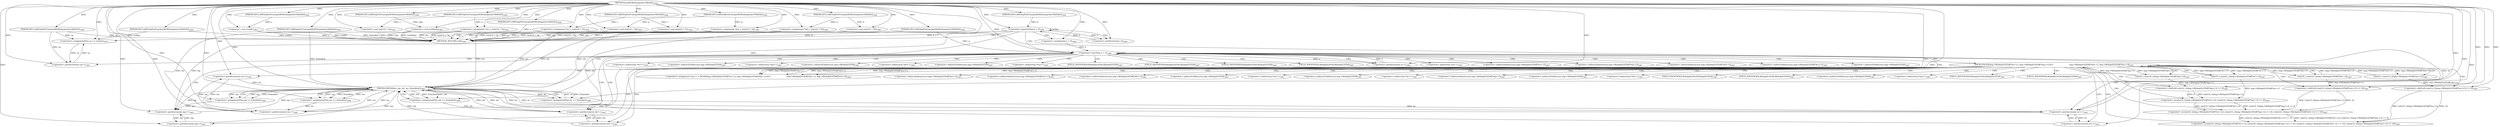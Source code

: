 digraph "putRGBAAseparate16bittile" {  
"54783" [label = <(METHOD,putRGBAAseparate16bittile)<SUB>1956</SUB>> ]
"54943" [label = <(METHOD_RETURN,void)<SUB>1956</SUB>> ]
"54784" [label = <(PARAM,DECLARESepPutFunc(putRGBAAseparate16bittile))<SUB>1956</SUB>> ]
"54785" [label = <(PARAM,DECLARESepPutFunc(putRGBAAseparate16bittile))<SUB>1956</SUB>> ]
"54786" [label = <(PARAM,DECLARESepPutFunc(putRGBAAseparate16bittile))<SUB>1956</SUB>> ]
"54787" [label = <(PARAM,DECLARESepPutFunc(putRGBAAseparate16bittile))<SUB>1956</SUB>> ]
"54788" [label = <(PARAM,DECLARESepPutFunc(putRGBAAseparate16bittile))<SUB>1956</SUB>> ]
"54789" [label = <(PARAM,DECLARESepPutFunc(putRGBAAseparate16bittile))<SUB>1956</SUB>> ]
"54790" [label = <(PARAM,DECLARESepPutFunc(putRGBAAseparate16bittile))<SUB>1956</SUB>> ]
"54791" [label = <(PARAM,DECLARESepPutFunc(putRGBAAseparate16bittile))<SUB>1956</SUB>> ]
"54792" [label = <(PARAM,DECLARESepPutFunc(putRGBAAseparate16bittile))<SUB>1956</SUB>> ]
"54793" [label = <(PARAM,DECLARESepPutFunc(putRGBAAseparate16bittile))<SUB>1956</SUB>> ]
"54794" [label = <(PARAM,DECLARESepPutFunc(putRGBAAseparate16bittile))<SUB>1956</SUB>> ]
"54795" [label = <(PARAM,DECLARESepPutFunc(putRGBAAseparate16bittile))<SUB>1956</SUB>> ]
"54798" [label = <(&lt;operator&gt;.assignment,*wr = (uint16_t *)r)<SUB>1958</SUB>> ]
"54804" [label = <(&lt;operator&gt;.assignment,*wg = (uint16_t *)g)<SUB>1959</SUB>> ]
"54810" [label = <(&lt;operator&gt;.assignment,*wb = (uint16_t *)b)<SUB>1960</SUB>> ]
"54816" [label = <(&lt;operator&gt;.assignment,*wa = (uint16_t *)a)<SUB>1961</SUB>> ]
"54821" [label = <(&lt;operator&gt;.cast,(void)img)<SUB>1962</SUB>> ]
"54824" [label = <(&lt;operator&gt;.cast,(void)y)<SUB>1963</SUB>> ]
"54829" [label = <(&lt;operator&gt;.greaterThan,h &gt; 0)<SUB>1964</SUB>> ]
"54832" [label = <(&lt;operator&gt;.preDecrement,--h)<SUB>1964</SUB>> ]
"54800" [label = <(&lt;operator&gt;.cast,(uint16_t *)r)<SUB>1958</SUB>> ]
"54806" [label = <(&lt;operator&gt;.cast,(uint16_t *)g)<SUB>1959</SUB>> ]
"54812" [label = <(&lt;operator&gt;.cast,(uint16_t *)b)<SUB>1960</SUB>> ]
"54818" [label = <(&lt;operator&gt;.cast,(uint16_t *)a)<SUB>1961</SUB>> ]
"54920" [label = <(SKEW4,SKEW4(wr, wg, wb, wa, fromskew))<SUB>1969</SUB>> ]
"54940" [label = <(&lt;operator&gt;.assignmentPlus,cp += toskew)<SUB>1970</SUB>> ]
"54840" [label = <(&lt;operator&gt;.lessThan,x &lt; w)<SUB>1966</SUB>> ]
"54843" [label = <(&lt;operator&gt;.postIncrement,x++)<SUB>1966</SUB>> ]
"54845" [label = <(&lt;operator&gt;.assignment,*cp++ = PACK4(img-&gt;Bitdepth16To8[*wr++], img-&gt;Bitdepth16To8[*wg++],\012                          img-&gt;Bitdepth16To8[*wb++], img-&gt;Bitdepth16To8[*wa++]))<SUB>1967</SUB>> ]
"54837" [label = <(&lt;operator&gt;.assignment,x = 0)<SUB>1966</SUB>> ]
"54849" [label = <(PACK4,PACK4(img-&gt;Bitdepth16To8[*wr++], img-&gt;Bitdepth16To8[*wg++],\012                          img-&gt;Bitdepth16To8[*wb++], img-&gt;Bitdepth16To8[*wa++]))<SUB>1967</SUB>> ]
"54928" [label = <(&lt;operator&gt;.assignmentPlus,wr += fromskew)<SUB>1969</SUB>> ]
"54931" [label = <(&lt;operator&gt;.assignmentPlus,wg += fromskew)<SUB>1969</SUB>> ]
"54934" [label = <(&lt;operator&gt;.assignmentPlus,wb += fromskew)<SUB>1969</SUB>> ]
"54937" [label = <(&lt;operator&gt;.assignmentPlus,wa += fromskew)<SUB>1969</SUB>> ]
"54847" [label = <(&lt;operator&gt;.postIncrement,cp++)<SUB>1967</SUB>> ]
"54879" [label = <(&lt;operator&gt;.or,(uint32_t)(img-&gt;Bitdepth16To8[*wr++]) | ((uint32_t)(img-&gt;Bitdepth16To8[*wg++]) &lt;&lt; 8) | ((uint32_t)(img-&gt;Bitdepth16To8[*wb++]) &lt;&lt; 16) | ((uint32_t)(img-&gt;Bitdepth16To8[*wa++]) &lt;&lt; 24))<SUB>1967</SUB>> ]
"54855" [label = <(&lt;operator&gt;.postIncrement,wr++)<SUB>1967</SUB>> ]
"54862" [label = <(&lt;operator&gt;.postIncrement,wg++)<SUB>1967</SUB>> ]
"54869" [label = <(&lt;operator&gt;.postIncrement,wb++)<SUB>1967</SUB>> ]
"54876" [label = <(&lt;operator&gt;.postIncrement,wa++)<SUB>1967</SUB>> ]
"54880" [label = <(&lt;operator&gt;.or,(uint32_t)(img-&gt;Bitdepth16To8[*wr++]) | ((uint32_t)(img-&gt;Bitdepth16To8[*wg++]) &lt;&lt; 8) | ((uint32_t)(img-&gt;Bitdepth16To8[*wb++]) &lt;&lt; 16))<SUB>1967</SUB>> ]
"54910" [label = <(&lt;operator&gt;.shiftLeft,(uint32_t)(img-&gt;Bitdepth16To8[*wa++]) &lt;&lt; 24)<SUB>1967</SUB>> ]
"54881" [label = <(&lt;operator&gt;.or,(uint32_t)(img-&gt;Bitdepth16To8[*wr++]) | ((uint32_t)(img-&gt;Bitdepth16To8[*wg++]) &lt;&lt; 8))<SUB>1967</SUB>> ]
"54900" [label = <(&lt;operator&gt;.shiftLeft,(uint32_t)(img-&gt;Bitdepth16To8[*wb++]) &lt;&lt; 16)<SUB>1967</SUB>> ]
"54911" [label = <(uint32_t,(uint32_t)(img-&gt;Bitdepth16To8[*wa++]))<SUB>1967</SUB>> ]
"54882" [label = <(uint32_t,(uint32_t)(img-&gt;Bitdepth16To8[*wr++]))<SUB>1967</SUB>> ]
"54890" [label = <(&lt;operator&gt;.shiftLeft,(uint32_t)(img-&gt;Bitdepth16To8[*wg++]) &lt;&lt; 8)<SUB>1967</SUB>> ]
"54901" [label = <(uint32_t,(uint32_t)(img-&gt;Bitdepth16To8[*wb++]))<SUB>1967</SUB>> ]
"54891" [label = <(uint32_t,(uint32_t)(img-&gt;Bitdepth16To8[*wg++]))<SUB>1967</SUB>> ]
"54917" [label = <(&lt;operator&gt;.postIncrement,wa++)<SUB>1967</SUB>> ]
"54888" [label = <(&lt;operator&gt;.postIncrement,wr++)<SUB>1967</SUB>> ]
"54907" [label = <(&lt;operator&gt;.postIncrement,wb++)<SUB>1967</SUB>> ]
"54897" [label = <(&lt;operator&gt;.postIncrement,wg++)<SUB>1967</SUB>> ]
"54846" [label = <(&lt;operator&gt;.indirection,*cp++)<SUB>1967</SUB>> ]
"54850" [label = <(&lt;operator&gt;.indirectIndexAccess,img-&gt;Bitdepth16To8[*wr++])<SUB>1967</SUB>> ]
"54857" [label = <(&lt;operator&gt;.indirectIndexAccess,img-&gt;Bitdepth16To8[*wg++])<SUB>1967</SUB>> ]
"54864" [label = <(&lt;operator&gt;.indirectIndexAccess,img-&gt;Bitdepth16To8[*wb++])<SUB>1967</SUB>> ]
"54871" [label = <(&lt;operator&gt;.indirectIndexAccess,img-&gt;Bitdepth16To8[*wa++])<SUB>1967</SUB>> ]
"54851" [label = <(&lt;operator&gt;.indirectFieldAccess,img-&gt;Bitdepth16To8)<SUB>1967</SUB>> ]
"54854" [label = <(&lt;operator&gt;.indirection,*wr++)<SUB>1967</SUB>> ]
"54858" [label = <(&lt;operator&gt;.indirectFieldAccess,img-&gt;Bitdepth16To8)<SUB>1967</SUB>> ]
"54861" [label = <(&lt;operator&gt;.indirection,*wg++)<SUB>1967</SUB>> ]
"54865" [label = <(&lt;operator&gt;.indirectFieldAccess,img-&gt;Bitdepth16To8)<SUB>1967</SUB>> ]
"54868" [label = <(&lt;operator&gt;.indirection,*wb++)<SUB>1967</SUB>> ]
"54872" [label = <(&lt;operator&gt;.indirectFieldAccess,img-&gt;Bitdepth16To8)<SUB>1967</SUB>> ]
"54875" [label = <(&lt;operator&gt;.indirection,*wa++)<SUB>1967</SUB>> ]
"54853" [label = <(FIELD_IDENTIFIER,Bitdepth16To8,Bitdepth16To8)<SUB>1967</SUB>> ]
"54860" [label = <(FIELD_IDENTIFIER,Bitdepth16To8,Bitdepth16To8)<SUB>1967</SUB>> ]
"54867" [label = <(FIELD_IDENTIFIER,Bitdepth16To8,Bitdepth16To8)<SUB>1967</SUB>> ]
"54874" [label = <(FIELD_IDENTIFIER,Bitdepth16To8,Bitdepth16To8)<SUB>1967</SUB>> ]
"54912" [label = <(&lt;operator&gt;.indirectIndexAccess,img-&gt;Bitdepth16To8[*wa++])<SUB>1967</SUB>> ]
"54883" [label = <(&lt;operator&gt;.indirectIndexAccess,img-&gt;Bitdepth16To8[*wr++])<SUB>1967</SUB>> ]
"54902" [label = <(&lt;operator&gt;.indirectIndexAccess,img-&gt;Bitdepth16To8[*wb++])<SUB>1967</SUB>> ]
"54913" [label = <(&lt;operator&gt;.indirectFieldAccess,img-&gt;Bitdepth16To8)<SUB>1967</SUB>> ]
"54916" [label = <(&lt;operator&gt;.indirection,*wa++)<SUB>1967</SUB>> ]
"54884" [label = <(&lt;operator&gt;.indirectFieldAccess,img-&gt;Bitdepth16To8)<SUB>1967</SUB>> ]
"54887" [label = <(&lt;operator&gt;.indirection,*wr++)<SUB>1967</SUB>> ]
"54892" [label = <(&lt;operator&gt;.indirectIndexAccess,img-&gt;Bitdepth16To8[*wg++])<SUB>1967</SUB>> ]
"54903" [label = <(&lt;operator&gt;.indirectFieldAccess,img-&gt;Bitdepth16To8)<SUB>1967</SUB>> ]
"54906" [label = <(&lt;operator&gt;.indirection,*wb++)<SUB>1967</SUB>> ]
"54915" [label = <(FIELD_IDENTIFIER,Bitdepth16To8,Bitdepth16To8)<SUB>1967</SUB>> ]
"54886" [label = <(FIELD_IDENTIFIER,Bitdepth16To8,Bitdepth16To8)<SUB>1967</SUB>> ]
"54893" [label = <(&lt;operator&gt;.indirectFieldAccess,img-&gt;Bitdepth16To8)<SUB>1967</SUB>> ]
"54896" [label = <(&lt;operator&gt;.indirection,*wg++)<SUB>1967</SUB>> ]
"54905" [label = <(FIELD_IDENTIFIER,Bitdepth16To8,Bitdepth16To8)<SUB>1967</SUB>> ]
"54895" [label = <(FIELD_IDENTIFIER,Bitdepth16To8,Bitdepth16To8)<SUB>1967</SUB>> ]
  "54785" -> "54943"  [ label = "DDG: cp"] 
  "54786" -> "54943"  [ label = "DDG: x"] 
  "54788" -> "54943"  [ label = "DDG: w"] 
  "54790" -> "54943"  [ label = "DDG: fromskew"] 
  "54791" -> "54943"  [ label = "DDG: toskew"] 
  "54798" -> "54943"  [ label = "DDG: wr"] 
  "54800" -> "54943"  [ label = "DDG: r"] 
  "54798" -> "54943"  [ label = "DDG: (uint16_t *)r"] 
  "54804" -> "54943"  [ label = "DDG: wg"] 
  "54806" -> "54943"  [ label = "DDG: g"] 
  "54804" -> "54943"  [ label = "DDG: (uint16_t *)g"] 
  "54810" -> "54943"  [ label = "DDG: wb"] 
  "54812" -> "54943"  [ label = "DDG: b"] 
  "54810" -> "54943"  [ label = "DDG: (uint16_t *)b"] 
  "54816" -> "54943"  [ label = "DDG: wa"] 
  "54818" -> "54943"  [ label = "DDG: a"] 
  "54816" -> "54943"  [ label = "DDG: (uint16_t *)a"] 
  "54821" -> "54943"  [ label = "DDG: img"] 
  "54821" -> "54943"  [ label = "DDG: (void)img"] 
  "54824" -> "54943"  [ label = "DDG: y"] 
  "54824" -> "54943"  [ label = "DDG: (void)y"] 
  "54829" -> "54943"  [ label = "DDG: h"] 
  "54829" -> "54943"  [ label = "DDG: h &gt; 0"] 
  "54783" -> "54784"  [ label = "DDG: "] 
  "54783" -> "54785"  [ label = "DDG: "] 
  "54783" -> "54786"  [ label = "DDG: "] 
  "54783" -> "54787"  [ label = "DDG: "] 
  "54783" -> "54788"  [ label = "DDG: "] 
  "54783" -> "54789"  [ label = "DDG: "] 
  "54783" -> "54790"  [ label = "DDG: "] 
  "54783" -> "54791"  [ label = "DDG: "] 
  "54783" -> "54792"  [ label = "DDG: "] 
  "54783" -> "54793"  [ label = "DDG: "] 
  "54783" -> "54794"  [ label = "DDG: "] 
  "54783" -> "54795"  [ label = "DDG: "] 
  "54792" -> "54798"  [ label = "DDG: r"] 
  "54783" -> "54798"  [ label = "DDG: "] 
  "54793" -> "54804"  [ label = "DDG: g"] 
  "54783" -> "54804"  [ label = "DDG: "] 
  "54794" -> "54810"  [ label = "DDG: b"] 
  "54783" -> "54810"  [ label = "DDG: "] 
  "54795" -> "54816"  [ label = "DDG: a"] 
  "54783" -> "54816"  [ label = "DDG: "] 
  "54784" -> "54821"  [ label = "DDG: img"] 
  "54783" -> "54821"  [ label = "DDG: "] 
  "54787" -> "54824"  [ label = "DDG: y"] 
  "54783" -> "54824"  [ label = "DDG: "] 
  "54792" -> "54800"  [ label = "DDG: r"] 
  "54783" -> "54800"  [ label = "DDG: "] 
  "54793" -> "54806"  [ label = "DDG: g"] 
  "54783" -> "54806"  [ label = "DDG: "] 
  "54794" -> "54812"  [ label = "DDG: b"] 
  "54783" -> "54812"  [ label = "DDG: "] 
  "54795" -> "54818"  [ label = "DDG: a"] 
  "54783" -> "54818"  [ label = "DDG: "] 
  "54832" -> "54829"  [ label = "DDG: h"] 
  "54789" -> "54829"  [ label = "DDG: h"] 
  "54783" -> "54829"  [ label = "DDG: "] 
  "54829" -> "54832"  [ label = "DDG: h"] 
  "54783" -> "54832"  [ label = "DDG: "] 
  "54791" -> "54940"  [ label = "DDG: toskew"] 
  "54783" -> "54940"  [ label = "DDG: "] 
  "54849" -> "54845"  [ label = "DDG: img-&gt;Bitdepth16To8[*wr++]"] 
  "54849" -> "54845"  [ label = "DDG: img-&gt;Bitdepth16To8[*wg++]"] 
  "54849" -> "54845"  [ label = "DDG: img-&gt;Bitdepth16To8[*wb++]"] 
  "54849" -> "54845"  [ label = "DDG: img-&gt;Bitdepth16To8[*wa++]"] 
  "54798" -> "54920"  [ label = "DDG: wr"] 
  "54928" -> "54920"  [ label = "DDG: wr"] 
  "54855" -> "54920"  [ label = "DDG: wr"] 
  "54888" -> "54920"  [ label = "DDG: wr"] 
  "54783" -> "54920"  [ label = "DDG: "] 
  "54804" -> "54920"  [ label = "DDG: wg"] 
  "54931" -> "54920"  [ label = "DDG: wg"] 
  "54862" -> "54920"  [ label = "DDG: wg"] 
  "54897" -> "54920"  [ label = "DDG: wg"] 
  "54810" -> "54920"  [ label = "DDG: wb"] 
  "54934" -> "54920"  [ label = "DDG: wb"] 
  "54869" -> "54920"  [ label = "DDG: wb"] 
  "54907" -> "54920"  [ label = "DDG: wb"] 
  "54816" -> "54920"  [ label = "DDG: wa"] 
  "54937" -> "54920"  [ label = "DDG: wa"] 
  "54876" -> "54920"  [ label = "DDG: wa"] 
  "54917" -> "54920"  [ label = "DDG: wa"] 
  "54790" -> "54920"  [ label = "DDG: fromskew"] 
  "54847" -> "54940"  [ label = "DDG: cp"] 
  "54785" -> "54940"  [ label = "DDG: cp"] 
  "54783" -> "54837"  [ label = "DDG: "] 
  "54837" -> "54840"  [ label = "DDG: x"] 
  "54843" -> "54840"  [ label = "DDG: x"] 
  "54783" -> "54840"  [ label = "DDG: "] 
  "54788" -> "54840"  [ label = "DDG: w"] 
  "54840" -> "54843"  [ label = "DDG: x"] 
  "54783" -> "54843"  [ label = "DDG: "] 
  "54882" -> "54849"  [ label = "DDG: img-&gt;Bitdepth16To8[*wr++]"] 
  "54891" -> "54849"  [ label = "DDG: img-&gt;Bitdepth16To8[*wg++]"] 
  "54901" -> "54849"  [ label = "DDG: img-&gt;Bitdepth16To8[*wb++]"] 
  "54911" -> "54849"  [ label = "DDG: img-&gt;Bitdepth16To8[*wa++]"] 
  "54920" -> "54928"  [ label = "DDG: fromskew"] 
  "54783" -> "54928"  [ label = "DDG: "] 
  "54783" -> "54931"  [ label = "DDG: "] 
  "54920" -> "54931"  [ label = "DDG: fromskew"] 
  "54783" -> "54934"  [ label = "DDG: "] 
  "54920" -> "54934"  [ label = "DDG: fromskew"] 
  "54783" -> "54937"  [ label = "DDG: "] 
  "54920" -> "54937"  [ label = "DDG: fromskew"] 
  "54940" -> "54847"  [ label = "DDG: cp"] 
  "54785" -> "54847"  [ label = "DDG: cp"] 
  "54783" -> "54847"  [ label = "DDG: "] 
  "54920" -> "54928"  [ label = "DDG: wr"] 
  "54920" -> "54931"  [ label = "DDG: wg"] 
  "54920" -> "54934"  [ label = "DDG: wb"] 
  "54920" -> "54937"  [ label = "DDG: wa"] 
  "54880" -> "54879"  [ label = "DDG: (uint32_t)(img-&gt;Bitdepth16To8[*wr++]) | ((uint32_t)(img-&gt;Bitdepth16To8[*wg++]) &lt;&lt; 8)"] 
  "54880" -> "54879"  [ label = "DDG: (uint32_t)(img-&gt;Bitdepth16To8[*wb++]) &lt;&lt; 16"] 
  "54910" -> "54879"  [ label = "DDG: (uint32_t)(img-&gt;Bitdepth16To8[*wa++])"] 
  "54910" -> "54879"  [ label = "DDG: 24"] 
  "54798" -> "54855"  [ label = "DDG: wr"] 
  "54920" -> "54855"  [ label = "DDG: wr"] 
  "54928" -> "54855"  [ label = "DDG: wr"] 
  "54888" -> "54855"  [ label = "DDG: wr"] 
  "54783" -> "54855"  [ label = "DDG: "] 
  "54804" -> "54862"  [ label = "DDG: wg"] 
  "54920" -> "54862"  [ label = "DDG: wg"] 
  "54931" -> "54862"  [ label = "DDG: wg"] 
  "54897" -> "54862"  [ label = "DDG: wg"] 
  "54783" -> "54862"  [ label = "DDG: "] 
  "54810" -> "54869"  [ label = "DDG: wb"] 
  "54920" -> "54869"  [ label = "DDG: wb"] 
  "54934" -> "54869"  [ label = "DDG: wb"] 
  "54907" -> "54869"  [ label = "DDG: wb"] 
  "54783" -> "54869"  [ label = "DDG: "] 
  "54816" -> "54876"  [ label = "DDG: wa"] 
  "54920" -> "54876"  [ label = "DDG: wa"] 
  "54937" -> "54876"  [ label = "DDG: wa"] 
  "54917" -> "54876"  [ label = "DDG: wa"] 
  "54783" -> "54876"  [ label = "DDG: "] 
  "54881" -> "54880"  [ label = "DDG: (uint32_t)(img-&gt;Bitdepth16To8[*wr++])"] 
  "54881" -> "54880"  [ label = "DDG: (uint32_t)(img-&gt;Bitdepth16To8[*wg++]) &lt;&lt; 8"] 
  "54900" -> "54880"  [ label = "DDG: (uint32_t)(img-&gt;Bitdepth16To8[*wb++])"] 
  "54900" -> "54880"  [ label = "DDG: 16"] 
  "54911" -> "54910"  [ label = "DDG: img-&gt;Bitdepth16To8[*wa++]"] 
  "54783" -> "54910"  [ label = "DDG: "] 
  "54882" -> "54881"  [ label = "DDG: img-&gt;Bitdepth16To8[*wr++]"] 
  "54890" -> "54881"  [ label = "DDG: (uint32_t)(img-&gt;Bitdepth16To8[*wg++])"] 
  "54890" -> "54881"  [ label = "DDG: 8"] 
  "54901" -> "54900"  [ label = "DDG: img-&gt;Bitdepth16To8[*wb++]"] 
  "54783" -> "54900"  [ label = "DDG: "] 
  "54849" -> "54911"  [ label = "DDG: img-&gt;Bitdepth16To8[*wa++]"] 
  "54849" -> "54882"  [ label = "DDG: img-&gt;Bitdepth16To8[*wr++]"] 
  "54891" -> "54890"  [ label = "DDG: img-&gt;Bitdepth16To8[*wg++]"] 
  "54783" -> "54890"  [ label = "DDG: "] 
  "54849" -> "54901"  [ label = "DDG: img-&gt;Bitdepth16To8[*wb++]"] 
  "54849" -> "54891"  [ label = "DDG: img-&gt;Bitdepth16To8[*wg++]"] 
  "54876" -> "54917"  [ label = "DDG: wa"] 
  "54783" -> "54917"  [ label = "DDG: "] 
  "54855" -> "54888"  [ label = "DDG: wr"] 
  "54783" -> "54888"  [ label = "DDG: "] 
  "54869" -> "54907"  [ label = "DDG: wb"] 
  "54783" -> "54907"  [ label = "DDG: "] 
  "54862" -> "54897"  [ label = "DDG: wg"] 
  "54783" -> "54897"  [ label = "DDG: "] 
  "54829" -> "54837"  [ label = "CDG: "] 
  "54829" -> "54920"  [ label = "CDG: "] 
  "54829" -> "54840"  [ label = "CDG: "] 
  "54829" -> "54832"  [ label = "CDG: "] 
  "54829" -> "54829"  [ label = "CDG: "] 
  "54829" -> "54940"  [ label = "CDG: "] 
  "54920" -> "54934"  [ label = "CDG: "] 
  "54920" -> "54928"  [ label = "CDG: "] 
  "54920" -> "54937"  [ label = "CDG: "] 
  "54920" -> "54931"  [ label = "CDG: "] 
  "54840" -> "54862"  [ label = "CDG: "] 
  "54840" -> "54847"  [ label = "CDG: "] 
  "54840" -> "54851"  [ label = "CDG: "] 
  "54840" -> "54867"  [ label = "CDG: "] 
  "54840" -> "54850"  [ label = "CDG: "] 
  "54840" -> "54840"  [ label = "CDG: "] 
  "54840" -> "54865"  [ label = "CDG: "] 
  "54840" -> "54876"  [ label = "CDG: "] 
  "54840" -> "54864"  [ label = "CDG: "] 
  "54840" -> "54861"  [ label = "CDG: "] 
  "54840" -> "54858"  [ label = "CDG: "] 
  "54840" -> "54874"  [ label = "CDG: "] 
  "54840" -> "54871"  [ label = "CDG: "] 
  "54840" -> "54843"  [ label = "CDG: "] 
  "54840" -> "54845"  [ label = "CDG: "] 
  "54840" -> "54868"  [ label = "CDG: "] 
  "54840" -> "54872"  [ label = "CDG: "] 
  "54840" -> "54869"  [ label = "CDG: "] 
  "54840" -> "54855"  [ label = "CDG: "] 
  "54840" -> "54857"  [ label = "CDG: "] 
  "54840" -> "54846"  [ label = "CDG: "] 
  "54840" -> "54854"  [ label = "CDG: "] 
  "54840" -> "54875"  [ label = "CDG: "] 
  "54840" -> "54853"  [ label = "CDG: "] 
  "54840" -> "54849"  [ label = "CDG: "] 
  "54840" -> "54860"  [ label = "CDG: "] 
  "54849" -> "54882"  [ label = "CDG: "] 
  "54849" -> "54884"  [ label = "CDG: "] 
  "54849" -> "54880"  [ label = "CDG: "] 
  "54849" -> "54901"  [ label = "CDG: "] 
  "54849" -> "54911"  [ label = "CDG: "] 
  "54849" -> "54887"  [ label = "CDG: "] 
  "54849" -> "54917"  [ label = "CDG: "] 
  "54849" -> "54897"  [ label = "CDG: "] 
  "54849" -> "54881"  [ label = "CDG: "] 
  "54849" -> "54886"  [ label = "CDG: "] 
  "54849" -> "54902"  [ label = "CDG: "] 
  "54849" -> "54910"  [ label = "CDG: "] 
  "54849" -> "54895"  [ label = "CDG: "] 
  "54849" -> "54903"  [ label = "CDG: "] 
  "54849" -> "54900"  [ label = "CDG: "] 
  "54849" -> "54893"  [ label = "CDG: "] 
  "54849" -> "54905"  [ label = "CDG: "] 
  "54849" -> "54892"  [ label = "CDG: "] 
  "54849" -> "54915"  [ label = "CDG: "] 
  "54849" -> "54907"  [ label = "CDG: "] 
  "54849" -> "54896"  [ label = "CDG: "] 
  "54849" -> "54912"  [ label = "CDG: "] 
  "54849" -> "54906"  [ label = "CDG: "] 
  "54849" -> "54913"  [ label = "CDG: "] 
  "54849" -> "54916"  [ label = "CDG: "] 
  "54849" -> "54891"  [ label = "CDG: "] 
  "54849" -> "54883"  [ label = "CDG: "] 
  "54849" -> "54890"  [ label = "CDG: "] 
  "54849" -> "54888"  [ label = "CDG: "] 
  "54849" -> "54879"  [ label = "CDG: "] 
}
